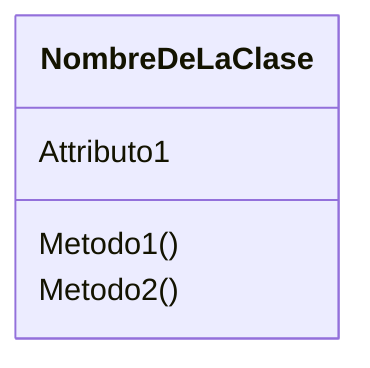 classDiagram
    class NombreDeLaClase {
        Attributo1
        Metodo1()
        Metodo2()
    }
